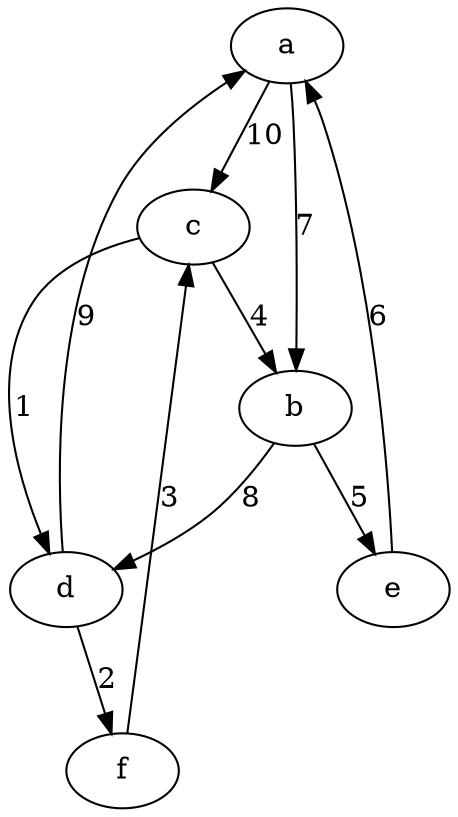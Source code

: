 digraph A
{
a->c[label = 10]
d->a[label = 9]
b->d[label = 8]
a->b[label = 7]
e->a[label = 6]
b->e[label = 5]
c->b[label = 4]
f->c[label = 3]
d->f[label = 2]
c->d[label = 1]
}
